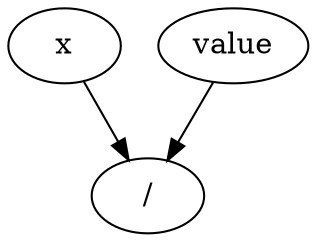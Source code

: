 strict digraph G{
2706665536 [label="/"];
2706665632 -> 2706665536;
2706665632 [label="x"];
2706665584 -> 2706665536;
2706665584 [label="value"];
}
